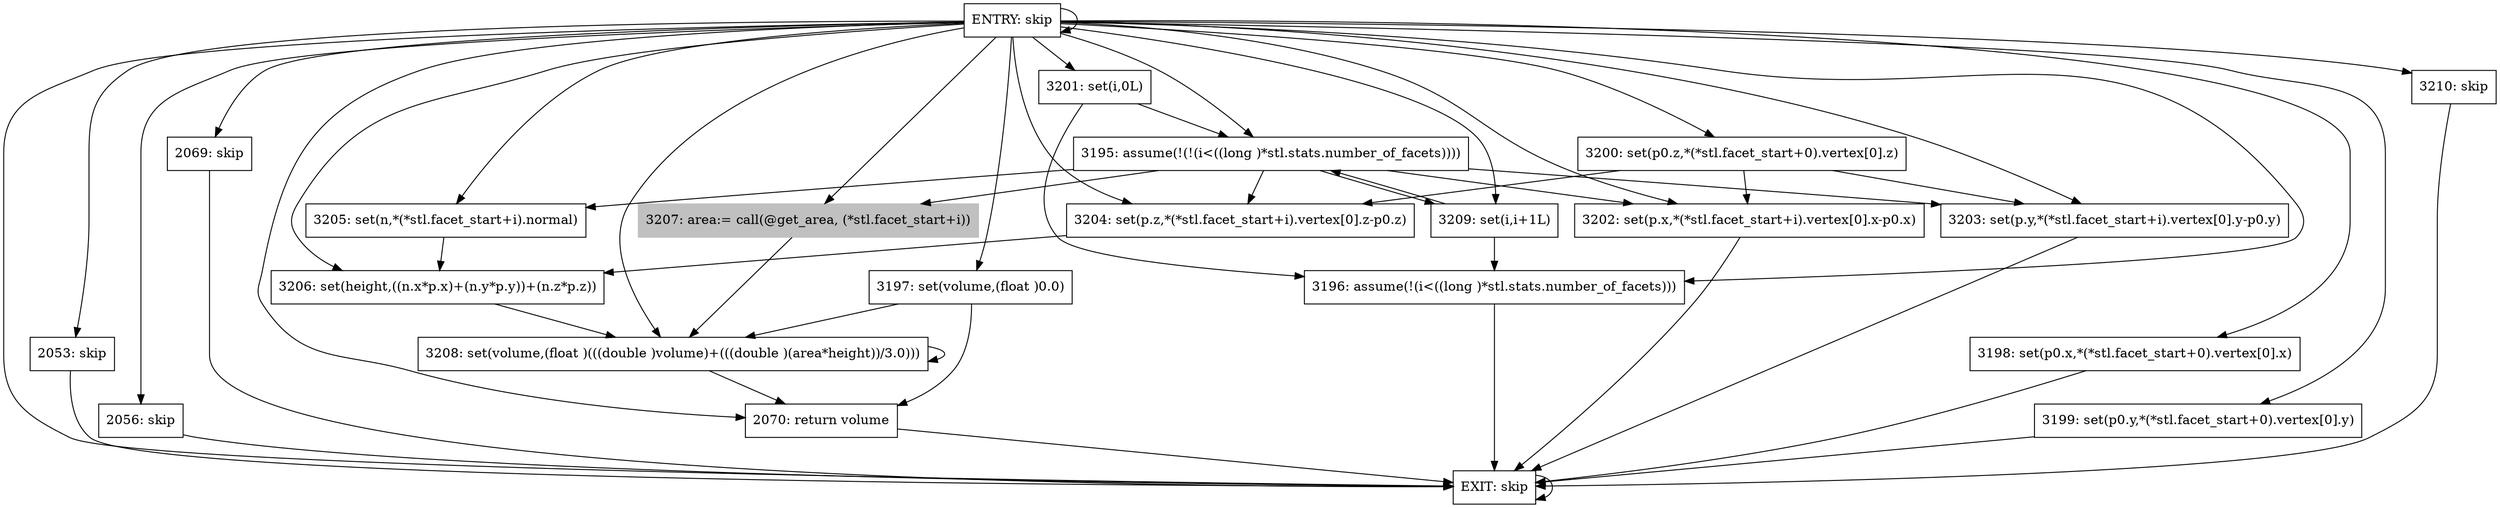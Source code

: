 digraph get_volume {
{
node [shape=box]
ENTRY [label="ENTRY: skip" ]
EXIT [label="EXIT: skip" ]
2053 [label="2053: skip" ]
2056 [label="2056: skip" ]
2069 [label="2069: skip" ]
2070 [label="2070: return volume" ]
3195 [label="3195: assume(!(!(i<((long )*stl.stats.number_of_facets))))" ]
3196 [label="3196: assume(!(i<((long )*stl.stats.number_of_facets)))" ]
3197 [label="3197: set(volume,(float )0.0)" ]
3198 [label="3198: set(p0.x,*(*stl.facet_start+0).vertex[0].x)" ]
3199 [label="3199: set(p0.y,*(*stl.facet_start+0).vertex[0].y)" ]
3200 [label="3200: set(p0.z,*(*stl.facet_start+0).vertex[0].z)" ]
3201 [label="3201: set(i,0L)" ]
3202 [label="3202: set(p.x,*(*stl.facet_start+i).vertex[0].x-p0.x)" ]
3203 [label="3203: set(p.y,*(*stl.facet_start+i).vertex[0].y-p0.y)" ]
3204 [label="3204: set(p.z,*(*stl.facet_start+i).vertex[0].z-p0.z)" ]
3205 [label="3205: set(n,*(*stl.facet_start+i).normal)" ]
3206 [label="3206: set(height,((n.x*p.x)+(n.y*p.y))+(n.z*p.z))" ]
3207 [label="3207: area:= call(@get_area, (*stl.facet_start+i))" style=filled color=grey]
3208 [label="3208: set(volume,(float )(((double )volume)+(((double )(area*height))/3.0)))" ]
3209 [label="3209: set(i,i+1L)" ]
3210 [label="3210: skip" ]
}
ENTRY -> ENTRY
ENTRY -> EXIT
ENTRY -> 2053
ENTRY -> 2056
ENTRY -> 2069
ENTRY -> 2070
ENTRY -> 3195
ENTRY -> 3196
ENTRY -> 3197
ENTRY -> 3198
ENTRY -> 3199
ENTRY -> 3200
ENTRY -> 3201
ENTRY -> 3202
ENTRY -> 3203
ENTRY -> 3204
ENTRY -> 3205
ENTRY -> 3206
ENTRY -> 3207
ENTRY -> 3208
ENTRY -> 3209
ENTRY -> 3210
EXIT -> EXIT
2053 -> EXIT
2056 -> EXIT
2069 -> EXIT
2070 -> EXIT
3195 -> 3202
3195 -> 3203
3195 -> 3204
3195 -> 3205
3195 -> 3207
3195 -> 3209
3196 -> EXIT
3197 -> 2070
3197 -> 3208
3198 -> EXIT
3199 -> EXIT
3200 -> 3202
3200 -> 3203
3200 -> 3204
3201 -> 3195
3201 -> 3196
3202 -> EXIT
3203 -> EXIT
3204 -> 3206
3205 -> 3206
3206 -> 3208
3207 -> 3208
3208 -> 2070
3208 -> 3208
3209 -> 3195
3209 -> 3196
3210 -> EXIT
}
